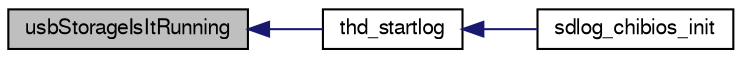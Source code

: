 digraph "usbStorageIsItRunning"
{
  edge [fontname="FreeSans",fontsize="10",labelfontname="FreeSans",labelfontsize="10"];
  node [fontname="FreeSans",fontsize="10",shape=record];
  rankdir="LR";
  Node1 [label="usbStorageIsItRunning",height=0.2,width=0.4,color="black", fillcolor="grey75", style="filled", fontcolor="black"];
  Node1 -> Node2 [dir="back",color="midnightblue",fontsize="10",style="solid",fontname="FreeSans"];
  Node2 [label="thd_startlog",height=0.2,width=0.4,color="black", fillcolor="white", style="filled",URL="$sdlog__chibios_8c.html#a7cf4c749454b496e749b47e614750109"];
  Node2 -> Node3 [dir="back",color="midnightblue",fontsize="10",style="solid",fontname="FreeSans"];
  Node3 [label="sdlog_chibios_init",height=0.2,width=0.4,color="black", fillcolor="white", style="filled",URL="$sdlog__chibios_8h.html#aeeba7682db35a9becddc07935f5d256a"];
}
